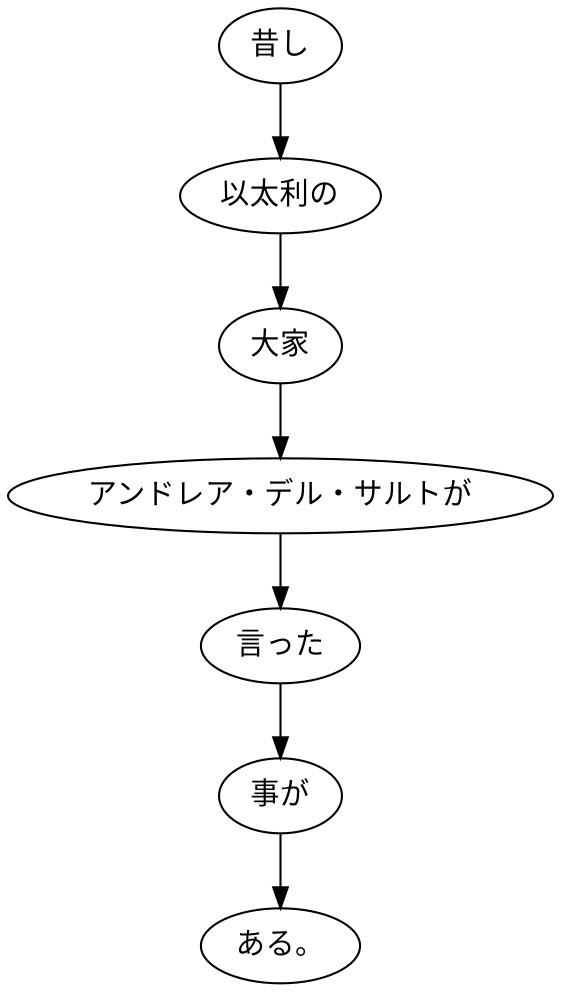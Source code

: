 digraph graph135 {
	node0 [label="昔し"];
	node1 [label="以太利の"];
	node2 [label="大家"];
	node3 [label="アンドレア・デル・サルトが"];
	node4 [label="言った"];
	node5 [label="事が"];
	node6 [label="ある。"];
	node0 -> node1;
	node1 -> node2;
	node2 -> node3;
	node3 -> node4;
	node4 -> node5;
	node5 -> node6;
}
